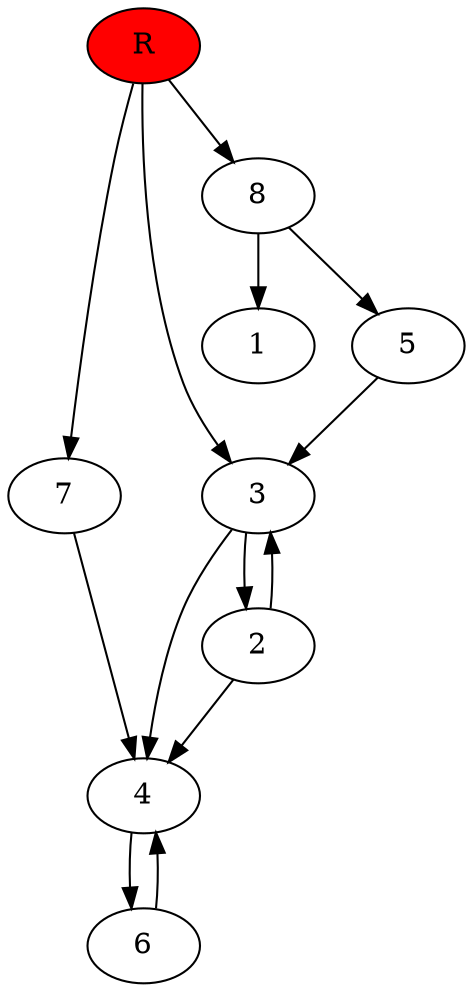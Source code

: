 digraph prb39314 {
	1
	2
	3
	4
	5
	6
	7
	8
	R [fillcolor="#ff0000" style=filled]
	2 -> 3
	2 -> 4
	3 -> 2
	3 -> 4
	4 -> 6
	5 -> 3
	6 -> 4
	7 -> 4
	8 -> 1
	8 -> 5
	R -> 3
	R -> 7
	R -> 8
}
